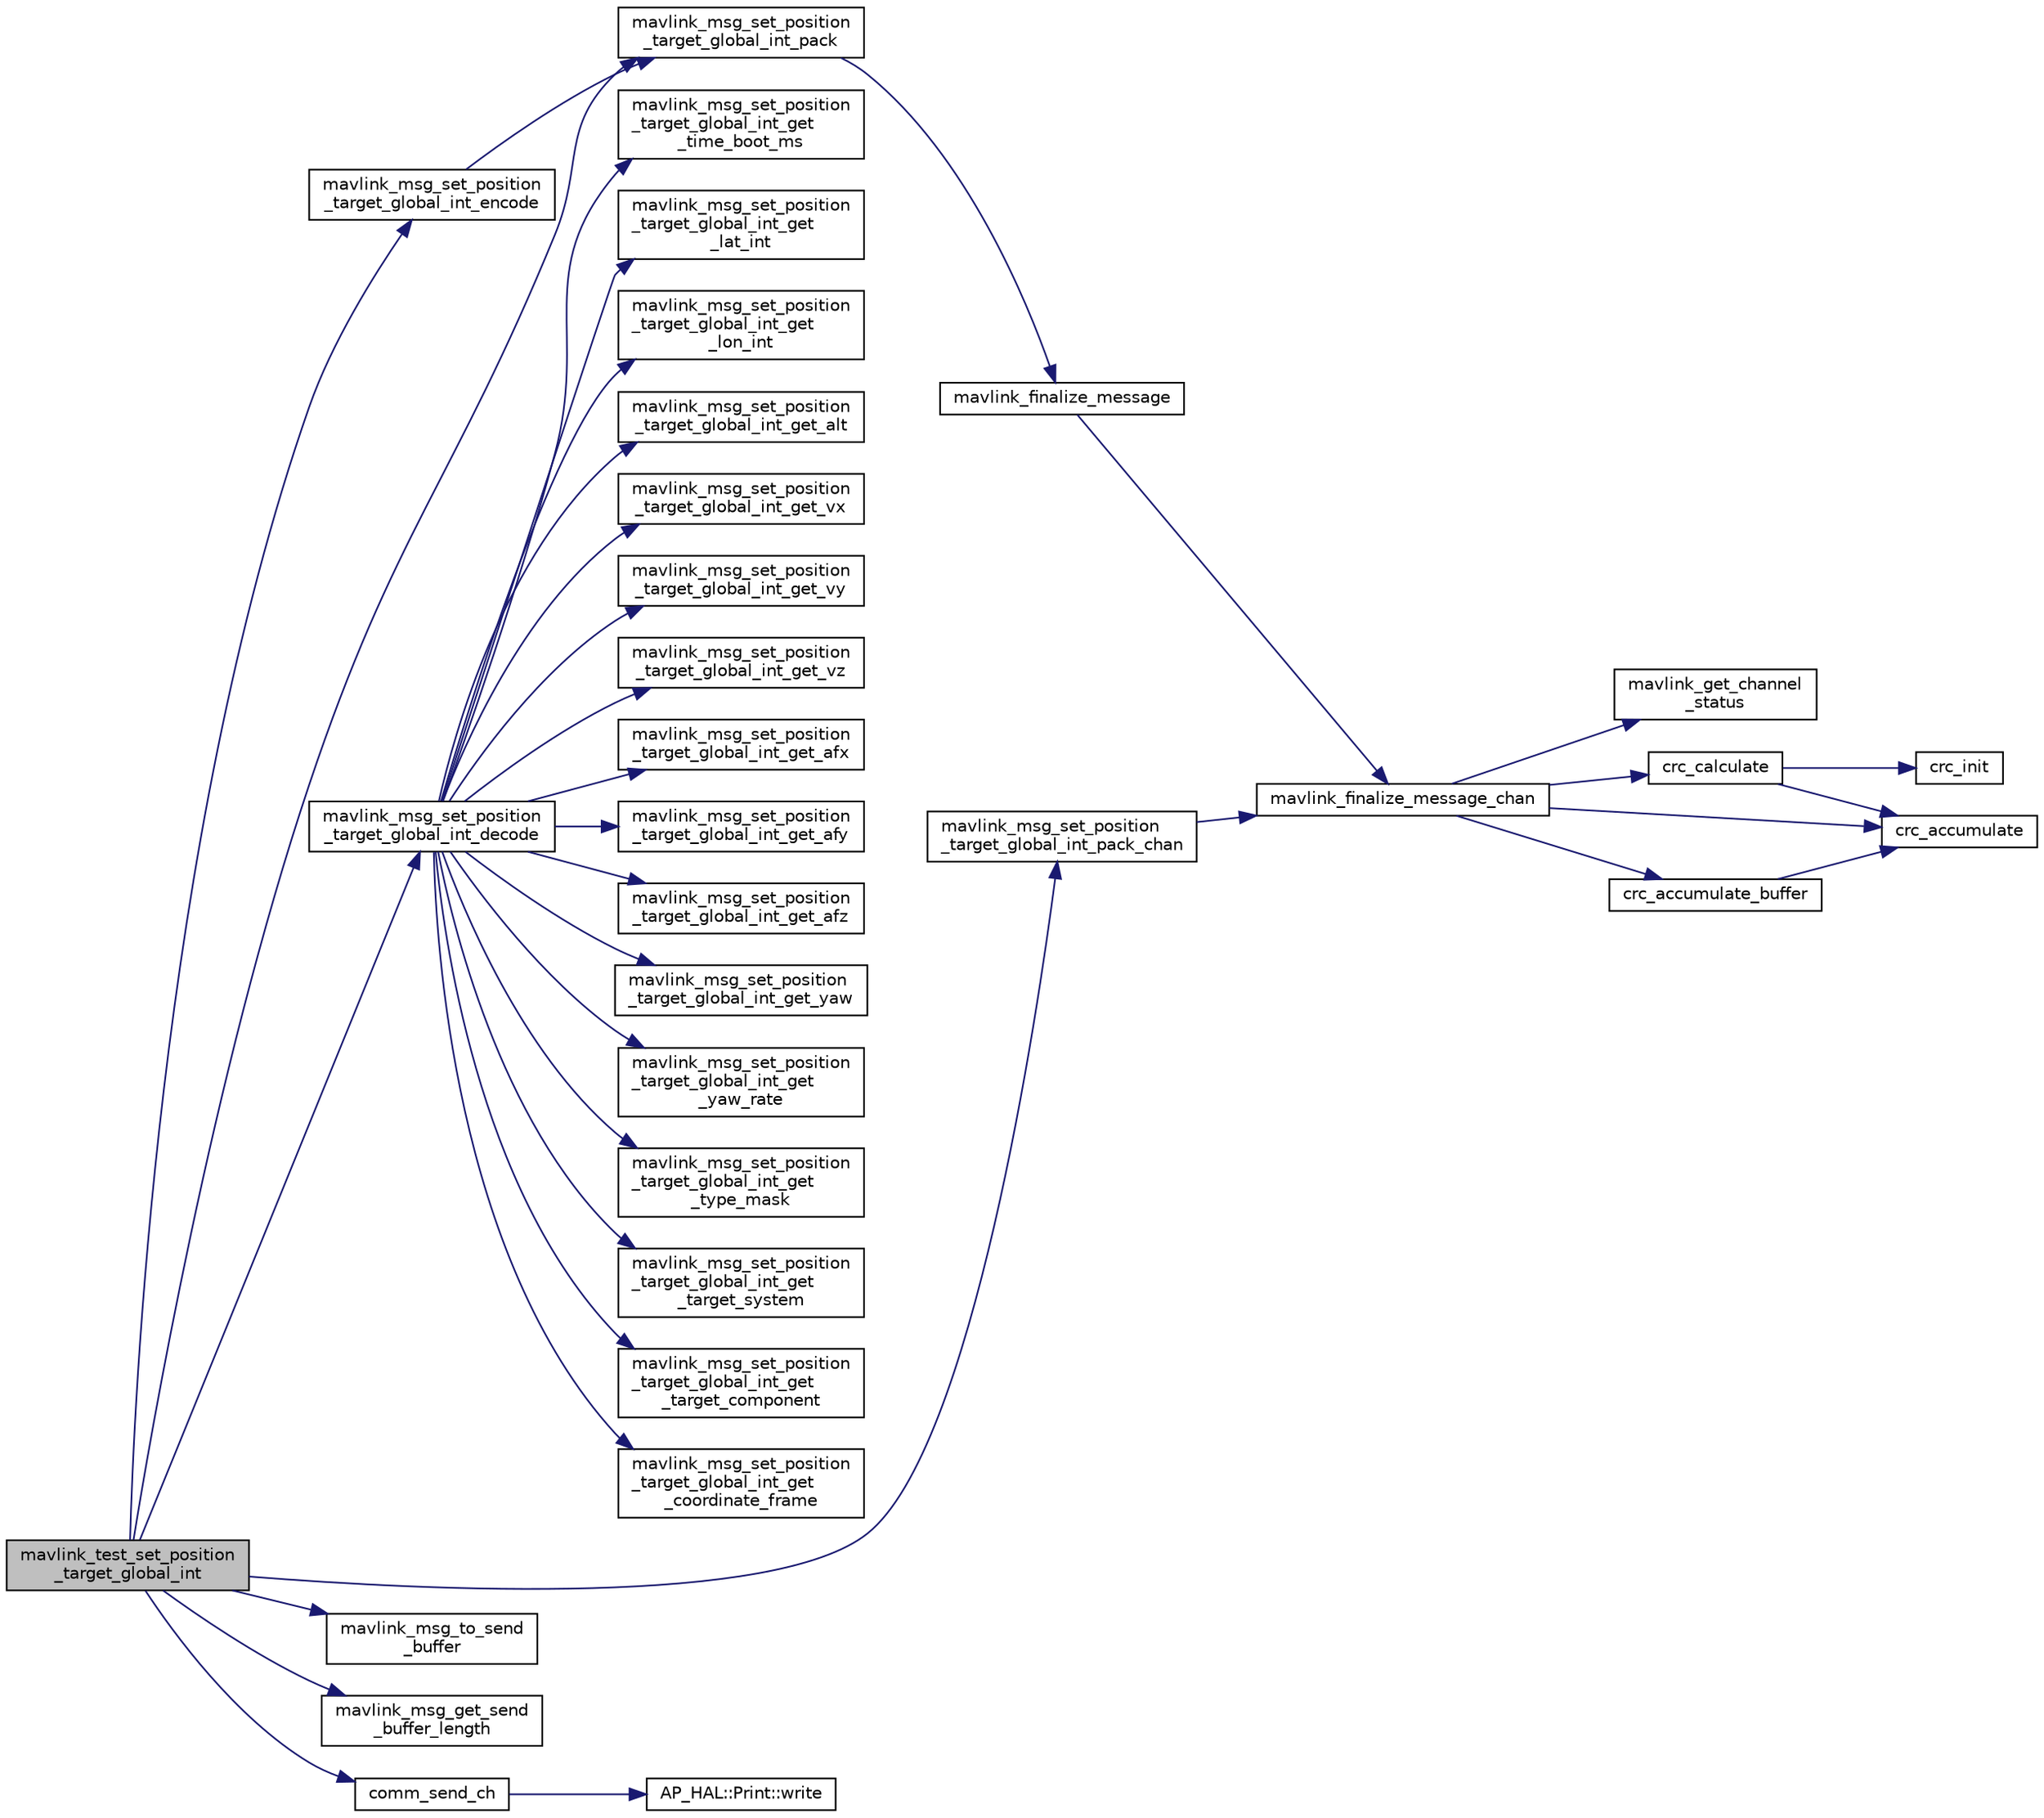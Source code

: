 digraph "mavlink_test_set_position_target_global_int"
{
 // INTERACTIVE_SVG=YES
  edge [fontname="Helvetica",fontsize="10",labelfontname="Helvetica",labelfontsize="10"];
  node [fontname="Helvetica",fontsize="10",shape=record];
  rankdir="LR";
  Node1 [label="mavlink_test_set_position\l_target_global_int",height=0.2,width=0.4,color="black", fillcolor="grey75", style="filled", fontcolor="black"];
  Node1 -> Node2 [color="midnightblue",fontsize="10",style="solid",fontname="Helvetica"];
  Node2 [label="mavlink_msg_set_position\l_target_global_int_encode",height=0.2,width=0.4,color="black", fillcolor="white", style="filled",URL="$mavlink__msg__set__position__target__global__int_8h.html#ae1a9eb8861579df07acefc6f2b1d5ae9",tooltip="Encode a set_position_target_global_int struct. "];
  Node2 -> Node3 [color="midnightblue",fontsize="10",style="solid",fontname="Helvetica"];
  Node3 [label="mavlink_msg_set_position\l_target_global_int_pack",height=0.2,width=0.4,color="black", fillcolor="white", style="filled",URL="$mavlink__msg__set__position__target__global__int_8h.html#a48f9d4984f661fc43381eea3b45c42d8",tooltip="Pack a set_position_target_global_int message. "];
  Node3 -> Node4 [color="midnightblue",fontsize="10",style="solid",fontname="Helvetica"];
  Node4 [label="mavlink_finalize_message",height=0.2,width=0.4,color="black", fillcolor="white", style="filled",URL="$mavlink__helpers_8h.html#af3bea083c5ec83f5b6570b2bd4a817d0",tooltip="Finalize a MAVLink message with MAVLINK_COMM_0 as default channel. "];
  Node4 -> Node5 [color="midnightblue",fontsize="10",style="solid",fontname="Helvetica"];
  Node5 [label="mavlink_finalize_message_chan",height=0.2,width=0.4,color="black", fillcolor="white", style="filled",URL="$mavlink__helpers_8h.html#aa66131138fc02101dcc73b4b556ab422",tooltip="Finalize a MAVLink message with channel assignment. "];
  Node5 -> Node6 [color="midnightblue",fontsize="10",style="solid",fontname="Helvetica"];
  Node6 [label="mavlink_get_channel\l_status",height=0.2,width=0.4,color="black", fillcolor="white", style="filled",URL="$mavlink__helpers_8h.html#ac006d308067f48514ca5c0cf0b046c28"];
  Node5 -> Node7 [color="midnightblue",fontsize="10",style="solid",fontname="Helvetica"];
  Node7 [label="crc_calculate",height=0.2,width=0.4,color="black", fillcolor="white", style="filled",URL="$checksum_8h.html#ab4264eb7b9e22aabb5cc3191bce35f4c",tooltip="Calculates the X.25 checksum on a byte buffer. "];
  Node7 -> Node8 [color="midnightblue",fontsize="10",style="solid",fontname="Helvetica"];
  Node8 [label="crc_init",height=0.2,width=0.4,color="black", fillcolor="white", style="filled",URL="$checksum_8h.html#aee738f6e20d31b027afdd966c79befae",tooltip="Initiliaze the buffer for the X.25 CRC. "];
  Node7 -> Node9 [color="midnightblue",fontsize="10",style="solid",fontname="Helvetica"];
  Node9 [label="crc_accumulate",height=0.2,width=0.4,color="black", fillcolor="white", style="filled",URL="$checksum_8h.html#ade2bbc31cd3b5b6d839556f56de61957",tooltip="Accumulate the X.25 CRC by adding one char at a time. "];
  Node5 -> Node10 [color="midnightblue",fontsize="10",style="solid",fontname="Helvetica"];
  Node10 [label="crc_accumulate_buffer",height=0.2,width=0.4,color="black", fillcolor="white", style="filled",URL="$checksum_8h.html#abcbaa800e8fcbcdf9bb48168657fbefd",tooltip="Accumulate the X.25 CRC by adding an array of bytes. "];
  Node10 -> Node9 [color="midnightblue",fontsize="10",style="solid",fontname="Helvetica"];
  Node5 -> Node9 [color="midnightblue",fontsize="10",style="solid",fontname="Helvetica"];
  Node1 -> Node11 [color="midnightblue",fontsize="10",style="solid",fontname="Helvetica"];
  Node11 [label="mavlink_msg_set_position\l_target_global_int_decode",height=0.2,width=0.4,color="black", fillcolor="white", style="filled",URL="$mavlink__msg__set__position__target__global__int_8h.html#a2a84e5f08e0870109173fabe8fab2f8f",tooltip="Decode a set_position_target_global_int message into a struct. "];
  Node11 -> Node12 [color="midnightblue",fontsize="10",style="solid",fontname="Helvetica"];
  Node12 [label="mavlink_msg_set_position\l_target_global_int_get\l_time_boot_ms",height=0.2,width=0.4,color="black", fillcolor="white", style="filled",URL="$mavlink__msg__set__position__target__global__int_8h.html#a1a42ab943d7bd1e1aa12c6983da14180",tooltip="Send a set_position_target_global_int message. "];
  Node11 -> Node13 [color="midnightblue",fontsize="10",style="solid",fontname="Helvetica"];
  Node13 [label="mavlink_msg_set_position\l_target_global_int_get\l_lat_int",height=0.2,width=0.4,color="black", fillcolor="white", style="filled",URL="$mavlink__msg__set__position__target__global__int_8h.html#a458bd218cd96fda5624fbb9f91e5eb7f",tooltip="Get field lat_int from set_position_target_global_int message. "];
  Node11 -> Node14 [color="midnightblue",fontsize="10",style="solid",fontname="Helvetica"];
  Node14 [label="mavlink_msg_set_position\l_target_global_int_get\l_lon_int",height=0.2,width=0.4,color="black", fillcolor="white", style="filled",URL="$mavlink__msg__set__position__target__global__int_8h.html#a42c952e79963b67eb2bbdea3b3084eb7",tooltip="Get field lon_int from set_position_target_global_int message. "];
  Node11 -> Node15 [color="midnightblue",fontsize="10",style="solid",fontname="Helvetica"];
  Node15 [label="mavlink_msg_set_position\l_target_global_int_get_alt",height=0.2,width=0.4,color="black", fillcolor="white", style="filled",URL="$mavlink__msg__set__position__target__global__int_8h.html#a8d127c4c9a2fb8d4d1648c2a7f6137e4",tooltip="Get field alt from set_position_target_global_int message. "];
  Node11 -> Node16 [color="midnightblue",fontsize="10",style="solid",fontname="Helvetica"];
  Node16 [label="mavlink_msg_set_position\l_target_global_int_get_vx",height=0.2,width=0.4,color="black", fillcolor="white", style="filled",URL="$mavlink__msg__set__position__target__global__int_8h.html#af8ab9935066302ff5c20730220c142b2",tooltip="Get field vx from set_position_target_global_int message. "];
  Node11 -> Node17 [color="midnightblue",fontsize="10",style="solid",fontname="Helvetica"];
  Node17 [label="mavlink_msg_set_position\l_target_global_int_get_vy",height=0.2,width=0.4,color="black", fillcolor="white", style="filled",URL="$mavlink__msg__set__position__target__global__int_8h.html#a467c97e17950a8db19239fc05b56da5c",tooltip="Get field vy from set_position_target_global_int message. "];
  Node11 -> Node18 [color="midnightblue",fontsize="10",style="solid",fontname="Helvetica"];
  Node18 [label="mavlink_msg_set_position\l_target_global_int_get_vz",height=0.2,width=0.4,color="black", fillcolor="white", style="filled",URL="$mavlink__msg__set__position__target__global__int_8h.html#a92fa5582e0751815ad6a10d2a7c2222a",tooltip="Get field vz from set_position_target_global_int message. "];
  Node11 -> Node19 [color="midnightblue",fontsize="10",style="solid",fontname="Helvetica"];
  Node19 [label="mavlink_msg_set_position\l_target_global_int_get_afx",height=0.2,width=0.4,color="black", fillcolor="white", style="filled",URL="$mavlink__msg__set__position__target__global__int_8h.html#abc99b9457453613ea2dece98366e6850",tooltip="Get field afx from set_position_target_global_int message. "];
  Node11 -> Node20 [color="midnightblue",fontsize="10",style="solid",fontname="Helvetica"];
  Node20 [label="mavlink_msg_set_position\l_target_global_int_get_afy",height=0.2,width=0.4,color="black", fillcolor="white", style="filled",URL="$mavlink__msg__set__position__target__global__int_8h.html#aa9ad27ad5bf6f22f0f36da3e12affafe",tooltip="Get field afy from set_position_target_global_int message. "];
  Node11 -> Node21 [color="midnightblue",fontsize="10",style="solid",fontname="Helvetica"];
  Node21 [label="mavlink_msg_set_position\l_target_global_int_get_afz",height=0.2,width=0.4,color="black", fillcolor="white", style="filled",URL="$mavlink__msg__set__position__target__global__int_8h.html#a5bf63ff8bb1c3f055f06281800a718b1",tooltip="Get field afz from set_position_target_global_int message. "];
  Node11 -> Node22 [color="midnightblue",fontsize="10",style="solid",fontname="Helvetica"];
  Node22 [label="mavlink_msg_set_position\l_target_global_int_get_yaw",height=0.2,width=0.4,color="black", fillcolor="white", style="filled",URL="$mavlink__msg__set__position__target__global__int_8h.html#ad855c83b0798db9cbe5895cff84c2622",tooltip="Get field yaw from set_position_target_global_int message. "];
  Node11 -> Node23 [color="midnightblue",fontsize="10",style="solid",fontname="Helvetica"];
  Node23 [label="mavlink_msg_set_position\l_target_global_int_get\l_yaw_rate",height=0.2,width=0.4,color="black", fillcolor="white", style="filled",URL="$mavlink__msg__set__position__target__global__int_8h.html#ab04c70374e99372b5c64b8858542887c",tooltip="Get field yaw_rate from set_position_target_global_int message. "];
  Node11 -> Node24 [color="midnightblue",fontsize="10",style="solid",fontname="Helvetica"];
  Node24 [label="mavlink_msg_set_position\l_target_global_int_get\l_type_mask",height=0.2,width=0.4,color="black", fillcolor="white", style="filled",URL="$mavlink__msg__set__position__target__global__int_8h.html#a3bdda5c92ebeed5cb1499fdb97c22d8b",tooltip="Get field type_mask from set_position_target_global_int message. "];
  Node11 -> Node25 [color="midnightblue",fontsize="10",style="solid",fontname="Helvetica"];
  Node25 [label="mavlink_msg_set_position\l_target_global_int_get\l_target_system",height=0.2,width=0.4,color="black", fillcolor="white", style="filled",URL="$mavlink__msg__set__position__target__global__int_8h.html#a35af3722b651e8d82a9ac4aeda7d6647",tooltip="Get field target_system from set_position_target_global_int message. "];
  Node11 -> Node26 [color="midnightblue",fontsize="10",style="solid",fontname="Helvetica"];
  Node26 [label="mavlink_msg_set_position\l_target_global_int_get\l_target_component",height=0.2,width=0.4,color="black", fillcolor="white", style="filled",URL="$mavlink__msg__set__position__target__global__int_8h.html#a0d497ab3dda601ec07006fe786cf9492",tooltip="Get field target_component from set_position_target_global_int message. "];
  Node11 -> Node27 [color="midnightblue",fontsize="10",style="solid",fontname="Helvetica"];
  Node27 [label="mavlink_msg_set_position\l_target_global_int_get\l_coordinate_frame",height=0.2,width=0.4,color="black", fillcolor="white", style="filled",URL="$mavlink__msg__set__position__target__global__int_8h.html#abc35ac88d513101f59d6db588cf0b782",tooltip="Get field coordinate_frame from set_position_target_global_int message. "];
  Node1 -> Node3 [color="midnightblue",fontsize="10",style="solid",fontname="Helvetica"];
  Node1 -> Node28 [color="midnightblue",fontsize="10",style="solid",fontname="Helvetica"];
  Node28 [label="mavlink_msg_set_position\l_target_global_int_pack_chan",height=0.2,width=0.4,color="black", fillcolor="white", style="filled",URL="$mavlink__msg__set__position__target__global__int_8h.html#ae18bb26002ada274796b66ca919f6756",tooltip="Pack a set_position_target_global_int message on a channel. "];
  Node28 -> Node5 [color="midnightblue",fontsize="10",style="solid",fontname="Helvetica"];
  Node1 -> Node29 [color="midnightblue",fontsize="10",style="solid",fontname="Helvetica"];
  Node29 [label="mavlink_msg_to_send\l_buffer",height=0.2,width=0.4,color="black", fillcolor="white", style="filled",URL="$mavlink__helpers_8h.html#afea0a9befa84822fd62c2899ea0d849e",tooltip="Pack a message to send it over a serial byte stream. "];
  Node1 -> Node30 [color="midnightblue",fontsize="10",style="solid",fontname="Helvetica"];
  Node30 [label="mavlink_msg_get_send\l_buffer_length",height=0.2,width=0.4,color="black", fillcolor="white", style="filled",URL="$protocol_8h.html#aa86c08f27aabb7a2e12a67f189f590c8",tooltip="Get the required buffer size for this message. "];
  Node1 -> Node31 [color="midnightblue",fontsize="10",style="solid",fontname="Helvetica"];
  Node31 [label="comm_send_ch",height=0.2,width=0.4,color="black", fillcolor="white", style="filled",URL="$GCS__MAVLink_8h.html#ab753873a1ee10adedd0ce246311468f8"];
  Node31 -> Node32 [color="midnightblue",fontsize="10",style="solid",fontname="Helvetica"];
  Node32 [label="AP_HAL::Print::write",height=0.2,width=0.4,color="black", fillcolor="white", style="filled",URL="$classAP__HAL_1_1Print.html#acc65391952a43334f8f5c9bef341f501"];
}

